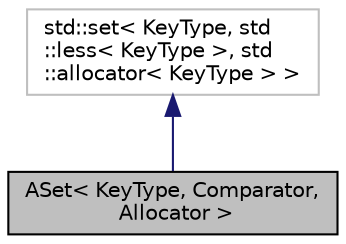 digraph "ASet&lt; KeyType, Comparator, Allocator &gt;"
{
 // LATEX_PDF_SIZE
  edge [fontname="Helvetica",fontsize="10",labelfontname="Helvetica",labelfontsize="10"];
  node [fontname="Helvetica",fontsize="10",shape=record];
  Node1 [label="ASet\< KeyType, Comparator,\l Allocator \>",height=0.2,width=0.4,color="black", fillcolor="grey75", style="filled", fontcolor="black",tooltip="A std::set with AUI extensions."];
  Node2 -> Node1 [dir="back",color="midnightblue",fontsize="10",style="solid",fontname="Helvetica"];
  Node2 [label="std::set\< KeyType, std\l::less\< KeyType \>, std\l::allocator\< KeyType \> \>",height=0.2,width=0.4,color="grey75", fillcolor="white", style="filled",tooltip=" "];
}
